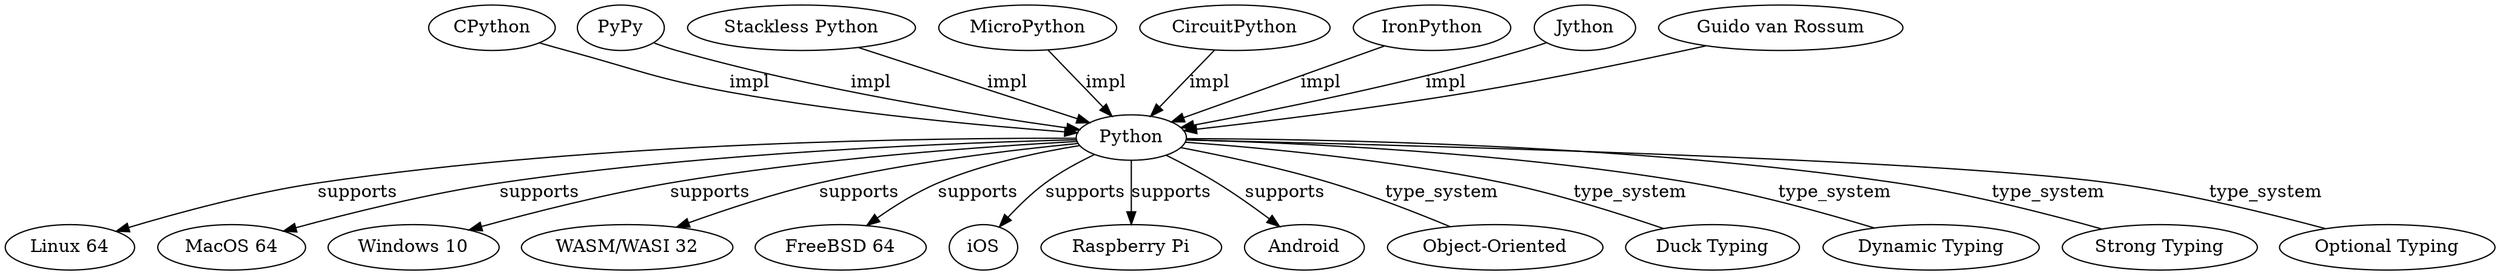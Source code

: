 digraph plangs {
  "CPython";
  "PyPy";
  "Stackless Python";
  "MicroPython";
  "CircuitPython";
  "IronPython";
  "Jython";
  "Guido van Rossum";
  "Python";
  "Linux 64";
  "MacOS 64";
  "Windows 10";
  "WASM/WASI 32";
  "FreeBSD 64";
  "iOS";
  "Raspberry Pi";
  "Android";
  "Object-Oriented";
  "Duck Typing";
  "Dynamic Typing";
  "Strong Typing";
  "Optional Typing";
  "CPython" -> "Python"[label="impl"];
  "PyPy" -> "Python"[label="impl"];
  "Stackless Python" -> "Python"[label="impl"];
  "MicroPython" -> "Python"[label="impl"];
  "CircuitPython" -> "Python"[label="impl"];
  "IronPython" -> "Python"[label="impl"];
  "Jython" -> "Python"[label="impl"];
  "Guido van Rossum" -> "Python";
  "Python" -> "Linux 64"[label="supports"];
  "Python" -> "MacOS 64"[label="supports"];
  "Python" -> "Windows 10"[label="supports"];
  "Python" -> "WASM/WASI 32"[label="supports"];
  "Python" -> "FreeBSD 64"[label="supports"];
  "Python" -> "iOS"[label="supports"];
  "Python" -> "Raspberry Pi"[label="supports"];
  "Python" -> "Android"[label="supports"];
  "Python" -> "Object-Oriented"[dir=none, label="type_system"];
  "Python" -> "Duck Typing"[dir=none, label="type_system"];
  "Python" -> "Dynamic Typing"[dir=none, label="type_system"];
  "Python" -> "Strong Typing"[dir=none, label="type_system"];
  "Python" -> "Optional Typing"[dir=none, label="type_system"];
}